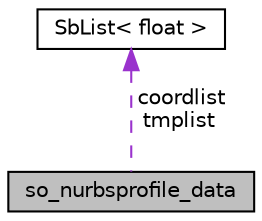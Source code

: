 digraph "so_nurbsprofile_data"
{
 // LATEX_PDF_SIZE
  edge [fontname="Helvetica",fontsize="10",labelfontname="Helvetica",labelfontsize="10"];
  node [fontname="Helvetica",fontsize="10",shape=record];
  Node1 [label="so_nurbsprofile_data",height=0.2,width=0.4,color="black", fillcolor="grey75", style="filled", fontcolor="black",tooltip=" "];
  Node2 -> Node1 [dir="back",color="darkorchid3",fontsize="10",style="dashed",label=" coordlist\ntmplist" ,fontname="Helvetica"];
  Node2 [label="SbList\< float \>",height=0.2,width=0.4,color="black", fillcolor="white", style="filled",URL="$classSbList.html",tooltip=" "];
}
